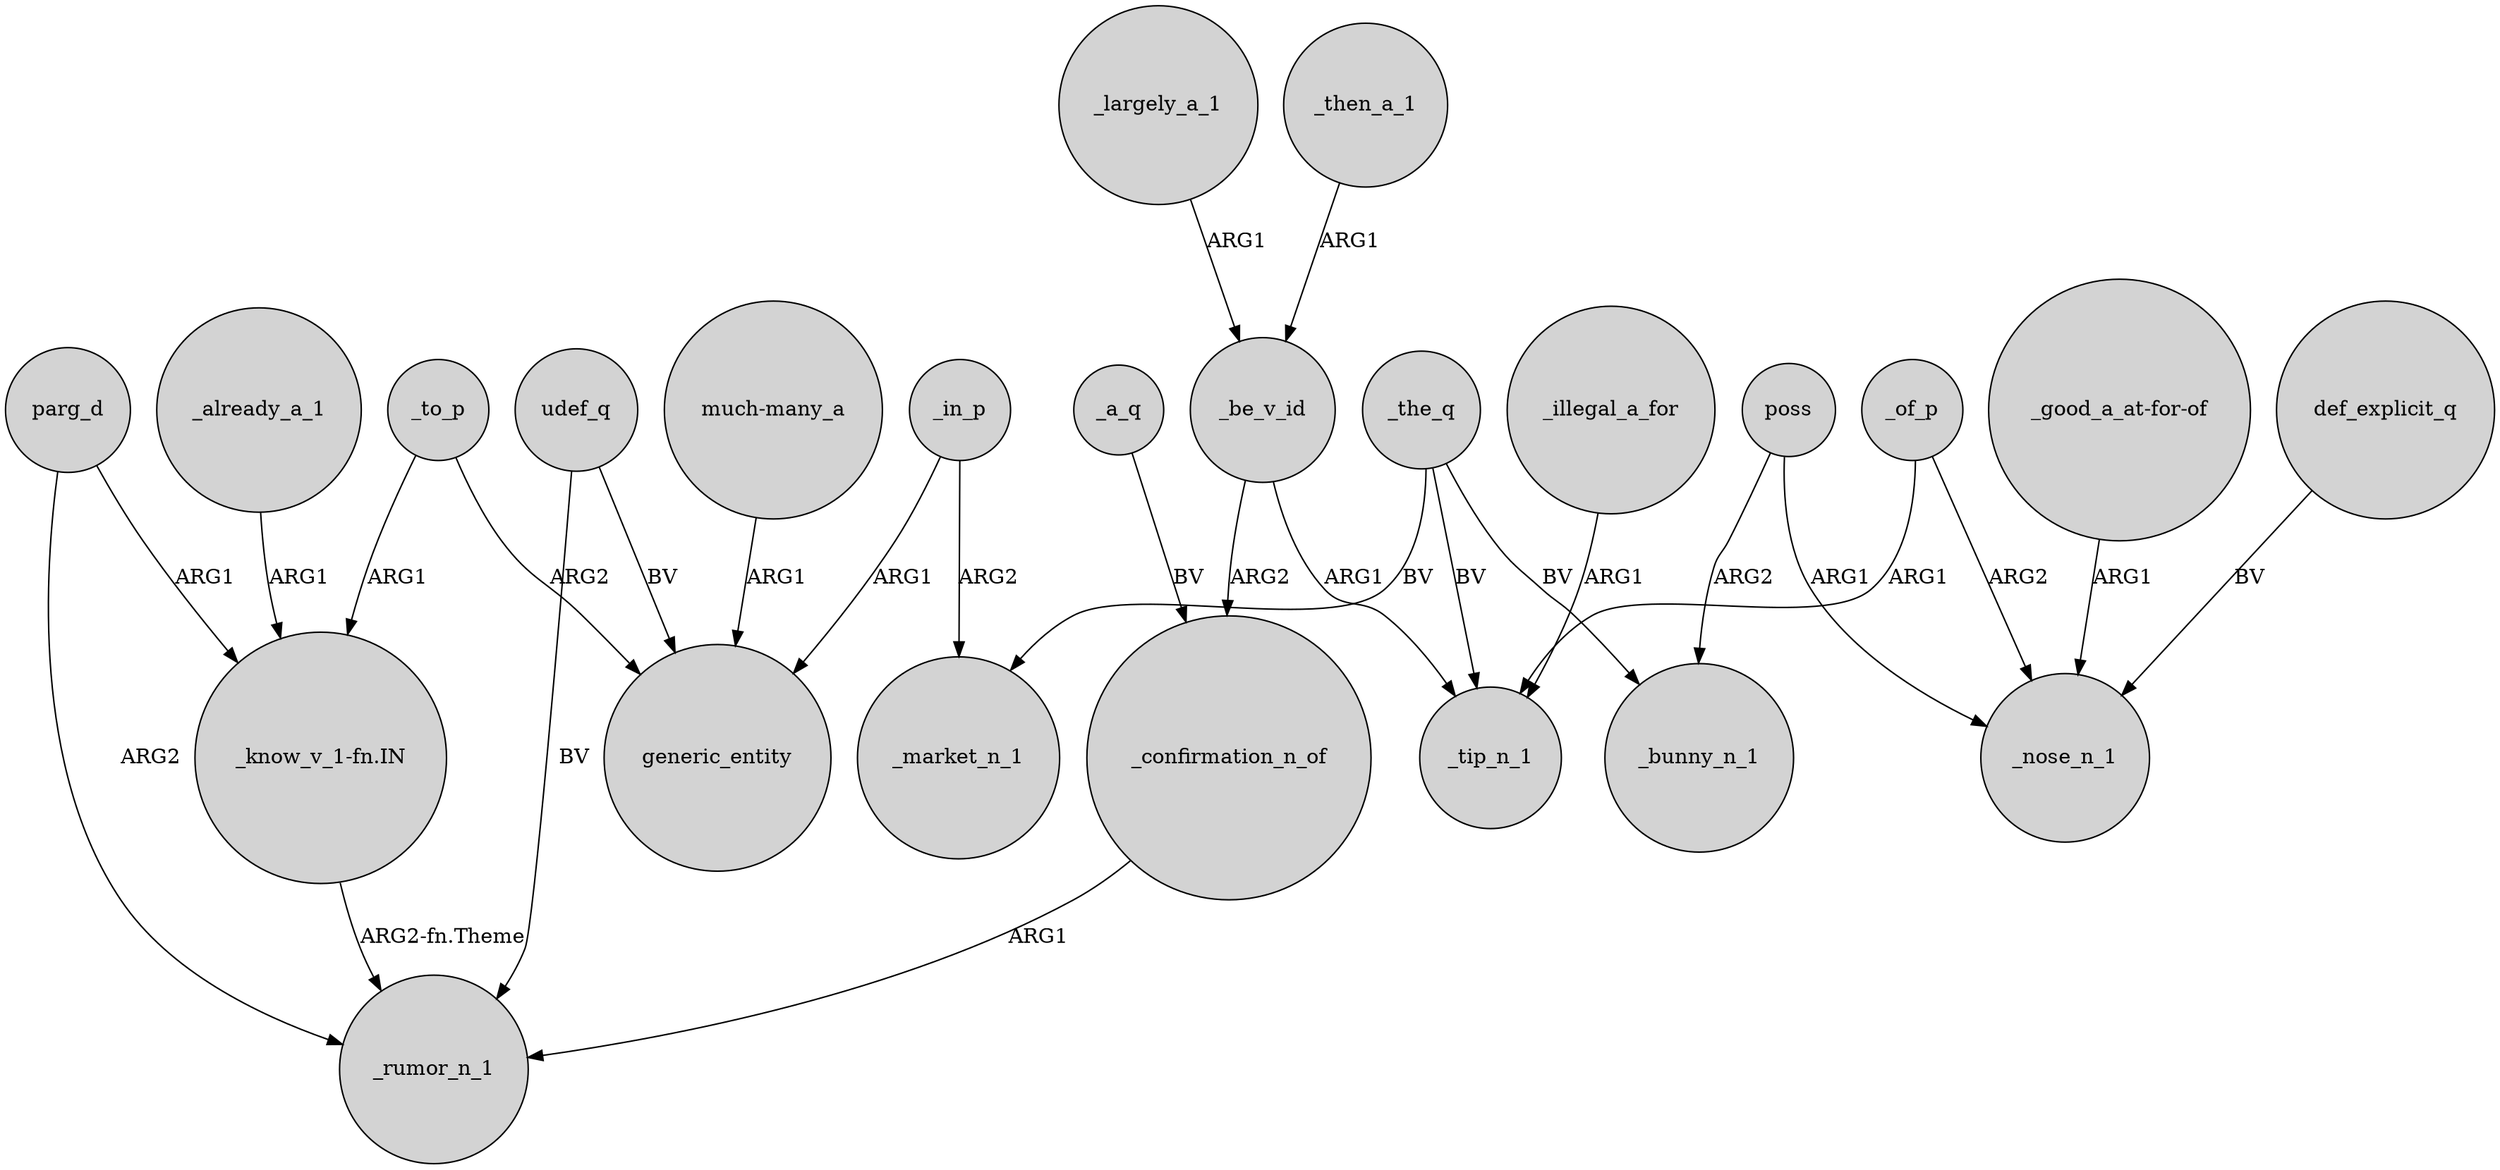 digraph {
	node [shape=circle style=filled]
	parg_d -> "_know_v_1-fn.IN" [label=ARG1]
	udef_q -> generic_entity [label=BV]
	_confirmation_n_of -> _rumor_n_1 [label=ARG1]
	"much-many_a" -> generic_entity [label=ARG1]
	_largely_a_1 -> _be_v_id [label=ARG1]
	udef_q -> _rumor_n_1 [label=BV]
	poss -> _nose_n_1 [label=ARG1]
	poss -> _bunny_n_1 [label=ARG2]
	parg_d -> _rumor_n_1 [label=ARG2]
	_then_a_1 -> _be_v_id [label=ARG1]
	"_know_v_1-fn.IN" -> _rumor_n_1 [label="ARG2-fn.Theme"]
	_to_p -> generic_entity [label=ARG2]
	def_explicit_q -> _nose_n_1 [label=BV]
	_to_p -> "_know_v_1-fn.IN" [label=ARG1]
	_a_q -> _confirmation_n_of [label=BV]
	_be_v_id -> _tip_n_1 [label=ARG1]
	_illegal_a_for -> _tip_n_1 [label=ARG1]
	_be_v_id -> _confirmation_n_of [label=ARG2]
	_of_p -> _nose_n_1 [label=ARG2]
	_the_q -> _tip_n_1 [label=BV]
	_of_p -> _tip_n_1 [label=ARG1]
	"_good_a_at-for-of" -> _nose_n_1 [label=ARG1]
	_in_p -> _market_n_1 [label=ARG2]
	_in_p -> generic_entity [label=ARG1]
	_the_q -> _bunny_n_1 [label=BV]
	_the_q -> _market_n_1 [label=BV]
	_already_a_1 -> "_know_v_1-fn.IN" [label=ARG1]
}
